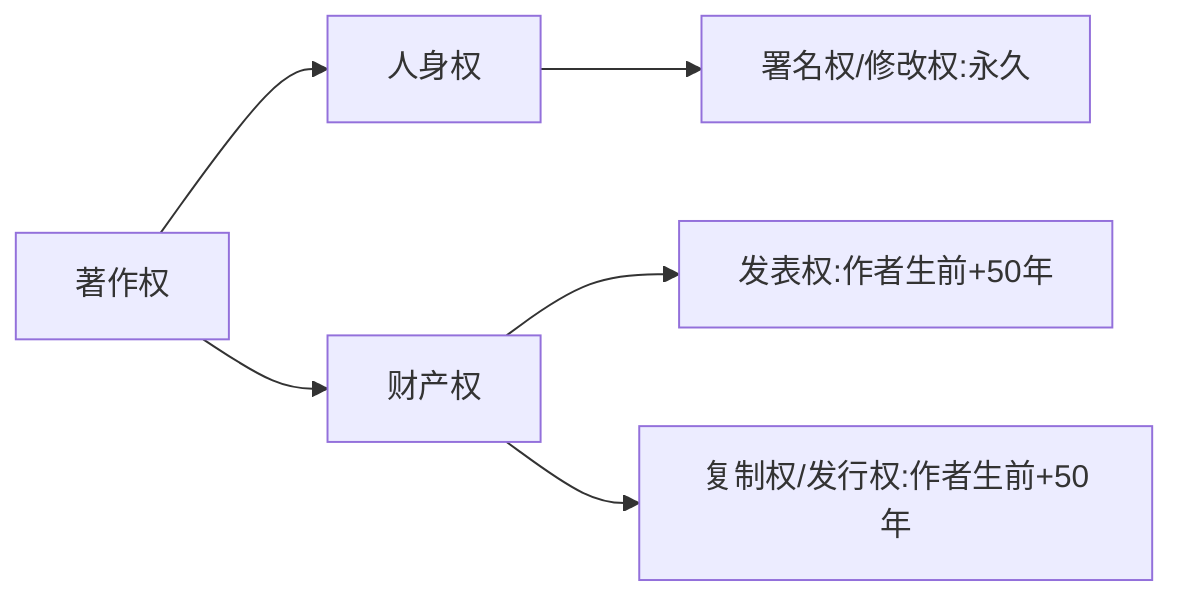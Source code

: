 graph LR
    A[著作权] --> B[人身权]
    A --> C[财产权]
    B --> D[署名权/修改权:永久]
    C --> E[发表权:作者生前+50年]
    C --> F[复制权/发行权:作者生前+50年]